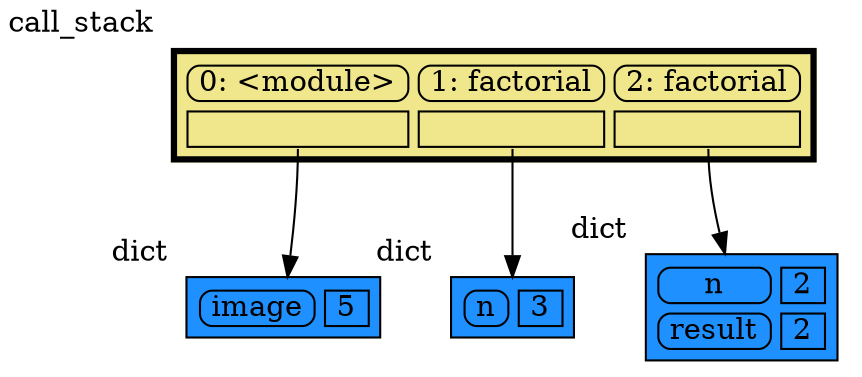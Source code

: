 digraph memory_graph {
	node [shape=plaintext]
	node139363608456128 [label=<
<TABLE BORDER="1" CELLBORDER="1" CELLSPACING="5" CELLPADDING="0" BGCOLOR="dodgerblue1" PORT="table">
    <TR><TD BORDER="1" STYLE="ROUNDED"> image </TD><TD BORDER="1"> 5 </TD></TR>
</TABLE>
> xlabel=dict]
	node139363606172480 [label=<
<TABLE BORDER="1" CELLBORDER="1" CELLSPACING="5" CELLPADDING="0" BGCOLOR="dodgerblue1" PORT="table">
    <TR><TD BORDER="1" STYLE="ROUNDED"> n </TD><TD BORDER="1"> 3 </TD></TR>
</TABLE>
> xlabel=dict]
	node139363606063872 [label=<
<TABLE BORDER="1" CELLBORDER="1" CELLSPACING="5" CELLPADDING="0" BGCOLOR="dodgerblue1" PORT="table">
    <TR><TD BORDER="1" STYLE="ROUNDED"> n </TD><TD BORDER="1"> 2 </TD></TR>
    <TR><TD BORDER="1" STYLE="ROUNDED"> result </TD><TD BORDER="1"> 2 </TD></TR>
</TABLE>
> xlabel=dict]
	node139363606113936 [label=<
<TABLE BORDER="3" CELLBORDER="1" CELLSPACING="5" CELLPADDING="0" BGCOLOR="khaki" PORT="table">
    <TR><TD BORDER="1" STYLE="ROUNDED"> 0: &lt;module&gt; </TD><TD BORDER="1" STYLE="ROUNDED"> 1: factorial </TD><TD BORDER="1" STYLE="ROUNDED"> 2: factorial </TD></TR>
    <TR><TD BORDER="1" PORT="ref0"> </TD><TD BORDER="1" PORT="ref1"> </TD><TD BORDER="1" PORT="ref2"> </TD></TR>
</TABLE>
> xlabel=call_stack]
	node139363606113936:ref0 -> node139363608456128:table [style=solid]
	node139363606113936:ref1 -> node139363606172480:table [style=solid]
	node139363606113936:ref2 -> node139363606063872:table [style=solid]
subgraph { rank=same; node139363608456128 -> node139363606172480 -> node139363606063872[weight=10, style=invis]; }
}
